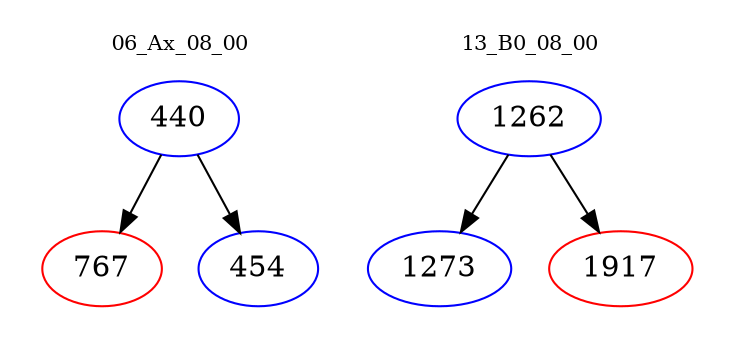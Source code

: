 digraph{
subgraph cluster_0 {
color = white
label = "06_Ax_08_00";
fontsize=10;
T0_440 [label="440", color="blue"]
T0_440 -> T0_767 [color="black"]
T0_767 [label="767", color="red"]
T0_440 -> T0_454 [color="black"]
T0_454 [label="454", color="blue"]
}
subgraph cluster_1 {
color = white
label = "13_B0_08_00";
fontsize=10;
T1_1262 [label="1262", color="blue"]
T1_1262 -> T1_1273 [color="black"]
T1_1273 [label="1273", color="blue"]
T1_1262 -> T1_1917 [color="black"]
T1_1917 [label="1917", color="red"]
}
}

